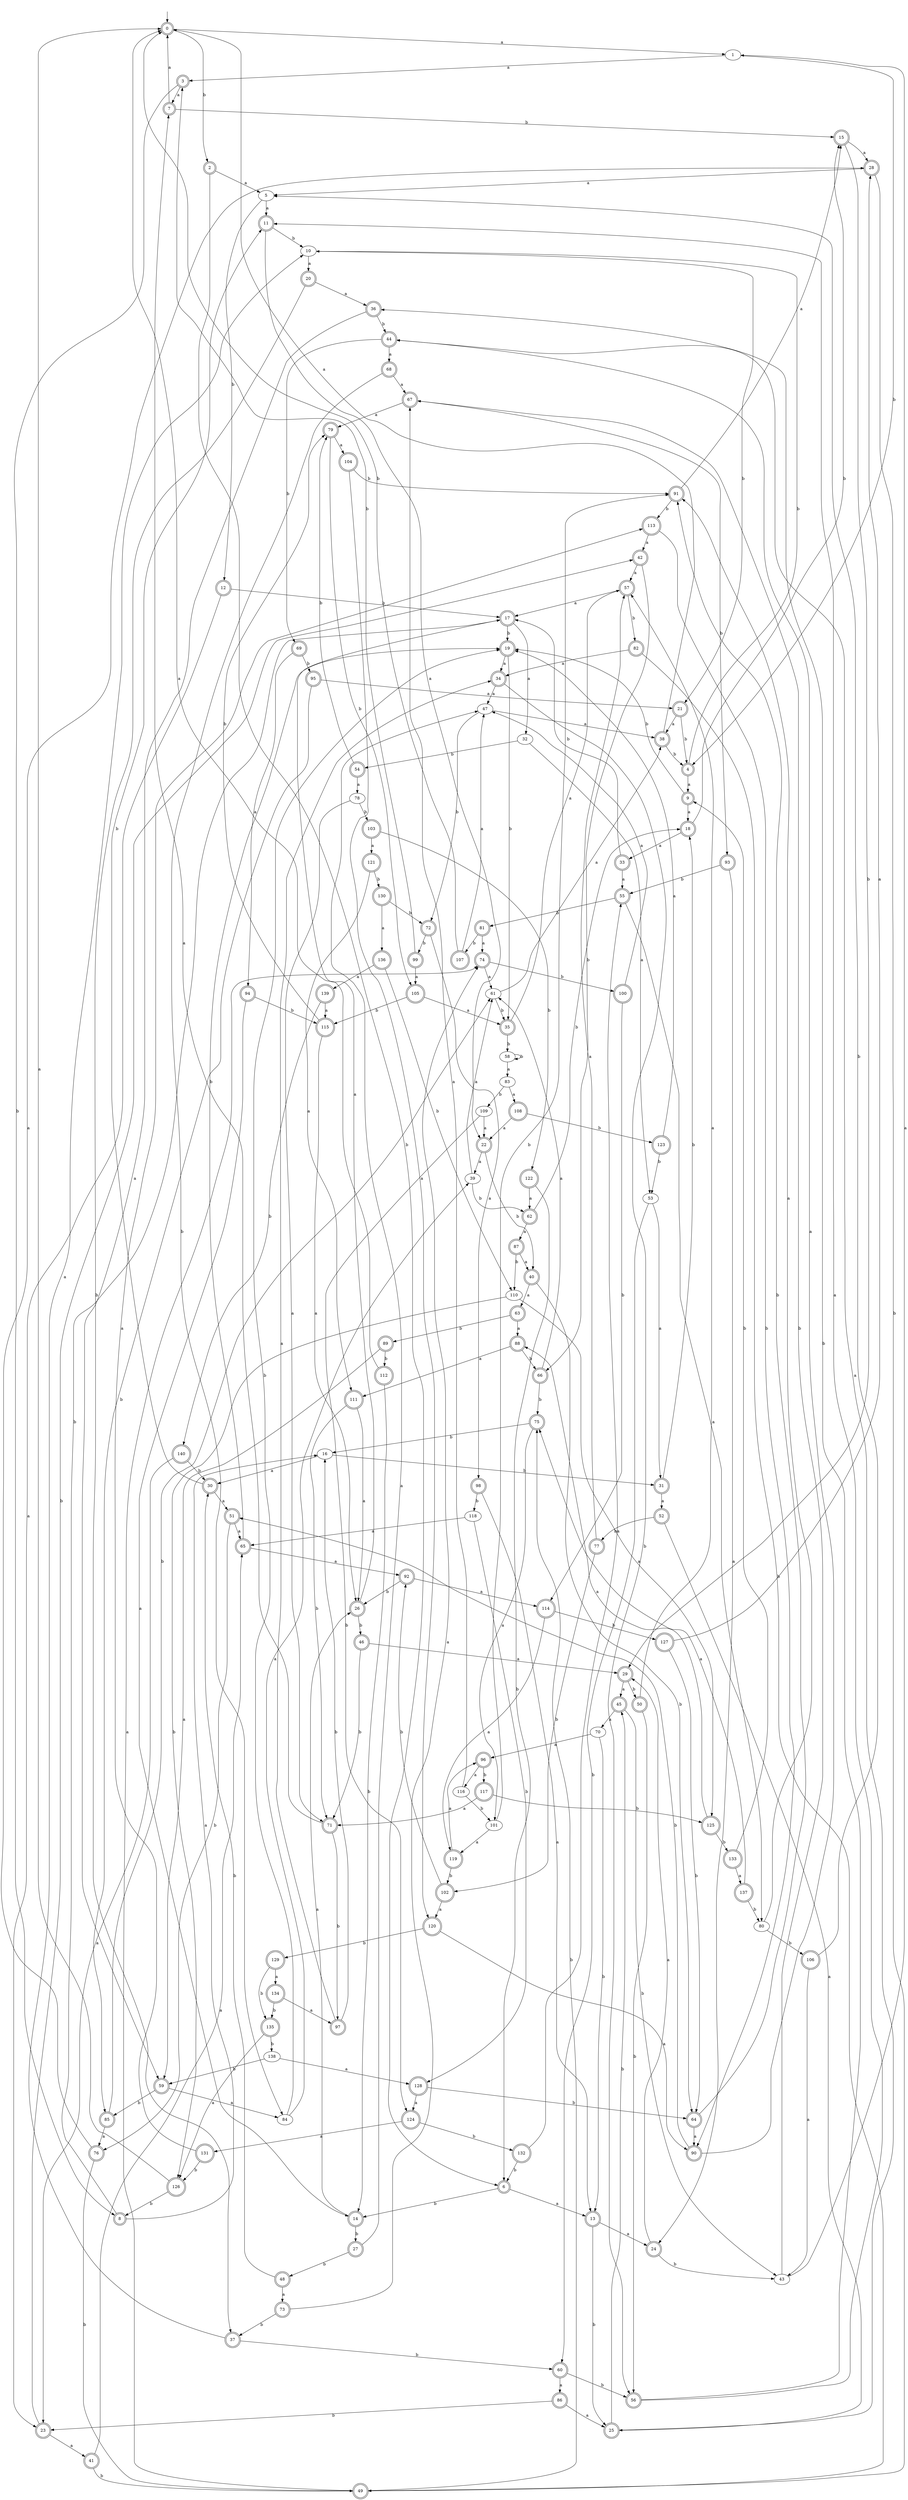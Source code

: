 digraph RandomDFA {
  __start0 [label="", shape=none];
  __start0 -> 0 [label=""];
  0 [shape=circle] [shape=doublecircle]
  0 -> 1 [label="a"]
  0 -> 2 [label="b"]
  1
  1 -> 3 [label="a"]
  1 -> 4 [label="b"]
  2 [shape=doublecircle]
  2 -> 5 [label="a"]
  2 -> 6 [label="b"]
  3 [shape=doublecircle]
  3 -> 7 [label="a"]
  3 -> 8 [label="b"]
  4 [shape=doublecircle]
  4 -> 9 [label="a"]
  4 -> 10 [label="b"]
  5
  5 -> 11 [label="a"]
  5 -> 12 [label="b"]
  6 [shape=doublecircle]
  6 -> 13 [label="a"]
  6 -> 14 [label="b"]
  7 [shape=doublecircle]
  7 -> 0 [label="a"]
  7 -> 15 [label="b"]
  8 [shape=doublecircle]
  8 -> 16 [label="a"]
  8 -> 17 [label="b"]
  9 [shape=doublecircle]
  9 -> 18 [label="a"]
  9 -> 19 [label="b"]
  10
  10 -> 20 [label="a"]
  10 -> 21 [label="b"]
  11 [shape=doublecircle]
  11 -> 22 [label="a"]
  11 -> 10 [label="b"]
  12 [shape=doublecircle]
  12 -> 23 [label="a"]
  12 -> 17 [label="b"]
  13 [shape=doublecircle]
  13 -> 24 [label="a"]
  13 -> 25 [label="b"]
  14 [shape=doublecircle]
  14 -> 26 [label="a"]
  14 -> 27 [label="b"]
  15 [shape=doublecircle]
  15 -> 28 [label="a"]
  15 -> 29 [label="b"]
  16
  16 -> 30 [label="a"]
  16 -> 31 [label="b"]
  17 [shape=doublecircle]
  17 -> 32 [label="a"]
  17 -> 19 [label="b"]
  18 [shape=doublecircle]
  18 -> 33 [label="a"]
  18 -> 15 [label="b"]
  19 [shape=doublecircle]
  19 -> 34 [label="a"]
  19 -> 35 [label="b"]
  20 [shape=doublecircle]
  20 -> 36 [label="a"]
  20 -> 37 [label="b"]
  21 [shape=doublecircle]
  21 -> 38 [label="a"]
  21 -> 4 [label="b"]
  22 [shape=doublecircle]
  22 -> 39 [label="a"]
  22 -> 40 [label="b"]
  23 [shape=doublecircle]
  23 -> 41 [label="a"]
  23 -> 42 [label="b"]
  24 [shape=doublecircle]
  24 -> 29 [label="a"]
  24 -> 43 [label="b"]
  25 [shape=doublecircle]
  25 -> 44 [label="a"]
  25 -> 45 [label="b"]
  26 [shape=doublecircle]
  26 -> 17 [label="a"]
  26 -> 46 [label="b"]
  27 [shape=doublecircle]
  27 -> 47 [label="a"]
  27 -> 48 [label="b"]
  28 [shape=doublecircle]
  28 -> 5 [label="a"]
  28 -> 49 [label="b"]
  29 [shape=doublecircle]
  29 -> 45 [label="a"]
  29 -> 50 [label="b"]
  30 [shape=doublecircle]
  30 -> 51 [label="a"]
  30 -> 11 [label="b"]
  31 [shape=doublecircle]
  31 -> 52 [label="a"]
  31 -> 18 [label="b"]
  32
  32 -> 53 [label="a"]
  32 -> 54 [label="b"]
  33 [shape=doublecircle]
  33 -> 55 [label="a"]
  33 -> 17 [label="b"]
  34 [shape=doublecircle]
  34 -> 47 [label="a"]
  34 -> 56 [label="b"]
  35 [shape=doublecircle]
  35 -> 57 [label="a"]
  35 -> 58 [label="b"]
  36 [shape=doublecircle]
  36 -> 59 [label="a"]
  36 -> 44 [label="b"]
  37 [shape=doublecircle]
  37 -> 10 [label="a"]
  37 -> 60 [label="b"]
  38 [shape=doublecircle]
  38 -> 0 [label="a"]
  38 -> 4 [label="b"]
  39
  39 -> 61 [label="a"]
  39 -> 62 [label="b"]
  40 [shape=doublecircle]
  40 -> 63 [label="a"]
  40 -> 64 [label="b"]
  41 [shape=doublecircle]
  41 -> 65 [label="a"]
  41 -> 49 [label="b"]
  42 [shape=doublecircle]
  42 -> 57 [label="a"]
  42 -> 66 [label="b"]
  43
  43 -> 1 [label="a"]
  43 -> 67 [label="b"]
  44 [shape=doublecircle]
  44 -> 68 [label="a"]
  44 -> 69 [label="b"]
  45 [shape=doublecircle]
  45 -> 70 [label="a"]
  45 -> 43 [label="b"]
  46 [shape=doublecircle]
  46 -> 29 [label="a"]
  46 -> 71 [label="b"]
  47
  47 -> 38 [label="a"]
  47 -> 72 [label="b"]
  48 [shape=doublecircle]
  48 -> 73 [label="a"]
  48 -> 30 [label="b"]
  49 [shape=doublecircle]
  49 -> 74 [label="a"]
  49 -> 75 [label="b"]
  50 [shape=doublecircle]
  50 -> 57 [label="a"]
  50 -> 56 [label="b"]
  51 [shape=doublecircle]
  51 -> 65 [label="a"]
  51 -> 76 [label="b"]
  52 [shape=doublecircle]
  52 -> 25 [label="a"]
  52 -> 77 [label="b"]
  53
  53 -> 31 [label="a"]
  53 -> 60 [label="b"]
  54 [shape=doublecircle]
  54 -> 78 [label="a"]
  54 -> 79 [label="b"]
  55 [shape=doublecircle]
  55 -> 80 [label="a"]
  55 -> 81 [label="b"]
  56 [shape=doublecircle]
  56 -> 11 [label="a"]
  56 -> 36 [label="b"]
  57 [shape=doublecircle]
  57 -> 17 [label="a"]
  57 -> 82 [label="b"]
  58
  58 -> 83 [label="a"]
  58 -> 58 [label="b"]
  59 [shape=doublecircle]
  59 -> 84 [label="a"]
  59 -> 85 [label="b"]
  60 [shape=doublecircle]
  60 -> 86 [label="a"]
  60 -> 56 [label="b"]
  61
  61 -> 38 [label="a"]
  61 -> 35 [label="b"]
  62 [shape=doublecircle]
  62 -> 87 [label="a"]
  62 -> 18 [label="b"]
  63 [shape=doublecircle]
  63 -> 88 [label="a"]
  63 -> 89 [label="b"]
  64 [shape=doublecircle]
  64 -> 90 [label="a"]
  64 -> 91 [label="b"]
  65 [shape=doublecircle]
  65 -> 92 [label="a"]
  65 -> 19 [label="b"]
  66 [shape=doublecircle]
  66 -> 61 [label="a"]
  66 -> 75 [label="b"]
  67 [shape=doublecircle]
  67 -> 79 [label="a"]
  67 -> 93 [label="b"]
  68 [shape=doublecircle]
  68 -> 67 [label="a"]
  68 -> 84 [label="b"]
  69 [shape=doublecircle]
  69 -> 94 [label="a"]
  69 -> 95 [label="b"]
  70
  70 -> 96 [label="a"]
  70 -> 13 [label="b"]
  71 [shape=doublecircle]
  71 -> 7 [label="a"]
  71 -> 97 [label="b"]
  72 [shape=doublecircle]
  72 -> 98 [label="a"]
  72 -> 99 [label="b"]
  73 [shape=doublecircle]
  73 -> 74 [label="a"]
  73 -> 37 [label="b"]
  74 [shape=doublecircle]
  74 -> 61 [label="a"]
  74 -> 100 [label="b"]
  75 [shape=doublecircle]
  75 -> 101 [label="a"]
  75 -> 16 [label="b"]
  76 [shape=doublecircle]
  76 -> 28 [label="a"]
  76 -> 49 [label="b"]
  77 [shape=doublecircle]
  77 -> 57 [label="a"]
  77 -> 102 [label="b"]
  78
  78 -> 71 [label="a"]
  78 -> 103 [label="b"]
  79 [shape=doublecircle]
  79 -> 104 [label="a"]
  79 -> 105 [label="b"]
  80
  80 -> 91 [label="a"]
  80 -> 106 [label="b"]
  81 [shape=doublecircle]
  81 -> 74 [label="a"]
  81 -> 107 [label="b"]
  82 [shape=doublecircle]
  82 -> 34 [label="a"]
  82 -> 49 [label="b"]
  83
  83 -> 108 [label="a"]
  83 -> 109 [label="b"]
  84
  84 -> 39 [label="a"]
  84 -> 19 [label="b"]
  85 [shape=doublecircle]
  85 -> 76 [label="a"]
  85 -> 61 [label="b"]
  86 [shape=doublecircle]
  86 -> 25 [label="a"]
  86 -> 23 [label="b"]
  87 [shape=doublecircle]
  87 -> 40 [label="a"]
  87 -> 110 [label="b"]
  88 [shape=doublecircle]
  88 -> 111 [label="a"]
  88 -> 66 [label="b"]
  89 [shape=doublecircle]
  89 -> 59 [label="a"]
  89 -> 112 [label="b"]
  90 [shape=doublecircle]
  90 -> 44 [label="a"]
  90 -> 51 [label="b"]
  91 [shape=doublecircle]
  91 -> 15 [label="a"]
  91 -> 113 [label="b"]
  92 [shape=doublecircle]
  92 -> 114 [label="a"]
  92 -> 26 [label="b"]
  93 [shape=doublecircle]
  93 -> 24 [label="a"]
  93 -> 55 [label="b"]
  94 [shape=doublecircle]
  94 -> 14 [label="a"]
  94 -> 115 [label="b"]
  95 [shape=doublecircle]
  95 -> 21 [label="a"]
  95 -> 85 [label="b"]
  96 [shape=doublecircle]
  96 -> 116 [label="a"]
  96 -> 117 [label="b"]
  97 [shape=doublecircle]
  97 -> 34 [label="a"]
  97 -> 16 [label="b"]
  98 [shape=doublecircle]
  98 -> 13 [label="a"]
  98 -> 118 [label="b"]
  99 [shape=doublecircle]
  99 -> 105 [label="a"]
  99 -> 3 [label="b"]
  100 [shape=doublecircle]
  100 -> 47 [label="a"]
  100 -> 114 [label="b"]
  101
  101 -> 119 [label="a"]
  101 -> 91 [label="b"]
  102 [shape=doublecircle]
  102 -> 120 [label="a"]
  102 -> 92 [label="b"]
  103 [shape=doublecircle]
  103 -> 121 [label="a"]
  103 -> 122 [label="b"]
  104 [shape=doublecircle]
  104 -> 120 [label="a"]
  104 -> 91 [label="b"]
  105 [shape=doublecircle]
  105 -> 35 [label="a"]
  105 -> 115 [label="b"]
  106 [shape=doublecircle]
  106 -> 43 [label="a"]
  106 -> 5 [label="b"]
  107 [shape=doublecircle]
  107 -> 47 [label="a"]
  107 -> 0 [label="b"]
  108 [shape=doublecircle]
  108 -> 22 [label="a"]
  108 -> 123 [label="b"]
  109
  109 -> 22 [label="a"]
  109 -> 124 [label="b"]
  110
  110 -> 125 [label="a"]
  110 -> 126 [label="b"]
  111 [shape=doublecircle]
  111 -> 26 [label="a"]
  111 -> 71 [label="b"]
  112 [shape=doublecircle]
  112 -> 0 [label="a"]
  112 -> 14 [label="b"]
  113 [shape=doublecircle]
  113 -> 42 [label="a"]
  113 -> 90 [label="b"]
  114 [shape=doublecircle]
  114 -> 119 [label="a"]
  114 -> 127 [label="b"]
  115 [shape=doublecircle]
  115 -> 26 [label="a"]
  115 -> 79 [label="b"]
  116
  116 -> 67 [label="a"]
  116 -> 101 [label="b"]
  117 [shape=doublecircle]
  117 -> 71 [label="a"]
  117 -> 125 [label="b"]
  118
  118 -> 65 [label="a"]
  118 -> 128 [label="b"]
  119 [shape=doublecircle]
  119 -> 96 [label="a"]
  119 -> 102 [label="b"]
  120 [shape=doublecircle]
  120 -> 90 [label="a"]
  120 -> 129 [label="b"]
  121 [shape=doublecircle]
  121 -> 111 [label="a"]
  121 -> 130 [label="b"]
  122 [shape=doublecircle]
  122 -> 62 [label="a"]
  122 -> 6 [label="b"]
  123 [shape=doublecircle]
  123 -> 19 [label="a"]
  123 -> 53 [label="b"]
  124 [shape=doublecircle]
  124 -> 131 [label="a"]
  124 -> 132 [label="b"]
  125 [shape=doublecircle]
  125 -> 88 [label="a"]
  125 -> 133 [label="b"]
  126 [shape=doublecircle]
  126 -> 0 [label="a"]
  126 -> 8 [label="b"]
  127 [shape=doublecircle]
  127 -> 28 [label="a"]
  127 -> 64 [label="b"]
  128 [shape=doublecircle]
  128 -> 124 [label="a"]
  128 -> 64 [label="b"]
  129 [shape=doublecircle]
  129 -> 134 [label="a"]
  129 -> 135 [label="b"]
  130 [shape=doublecircle]
  130 -> 136 [label="a"]
  130 -> 72 [label="b"]
  131 [shape=doublecircle]
  131 -> 113 [label="a"]
  131 -> 126 [label="b"]
  132 [shape=doublecircle]
  132 -> 55 [label="a"]
  132 -> 6 [label="b"]
  133 [shape=doublecircle]
  133 -> 137 [label="a"]
  133 -> 9 [label="b"]
  134 [shape=doublecircle]
  134 -> 97 [label="a"]
  134 -> 135 [label="b"]
  135 [shape=doublecircle]
  135 -> 126 [label="a"]
  135 -> 138 [label="b"]
  136 [shape=doublecircle]
  136 -> 139 [label="a"]
  136 -> 110 [label="b"]
  137 [shape=doublecircle]
  137 -> 75 [label="a"]
  137 -> 80 [label="b"]
  138
  138 -> 128 [label="a"]
  138 -> 59 [label="b"]
  139 [shape=doublecircle]
  139 -> 115 [label="a"]
  139 -> 140 [label="b"]
  140 [shape=doublecircle]
  140 -> 23 [label="a"]
  140 -> 30 [label="b"]
}
